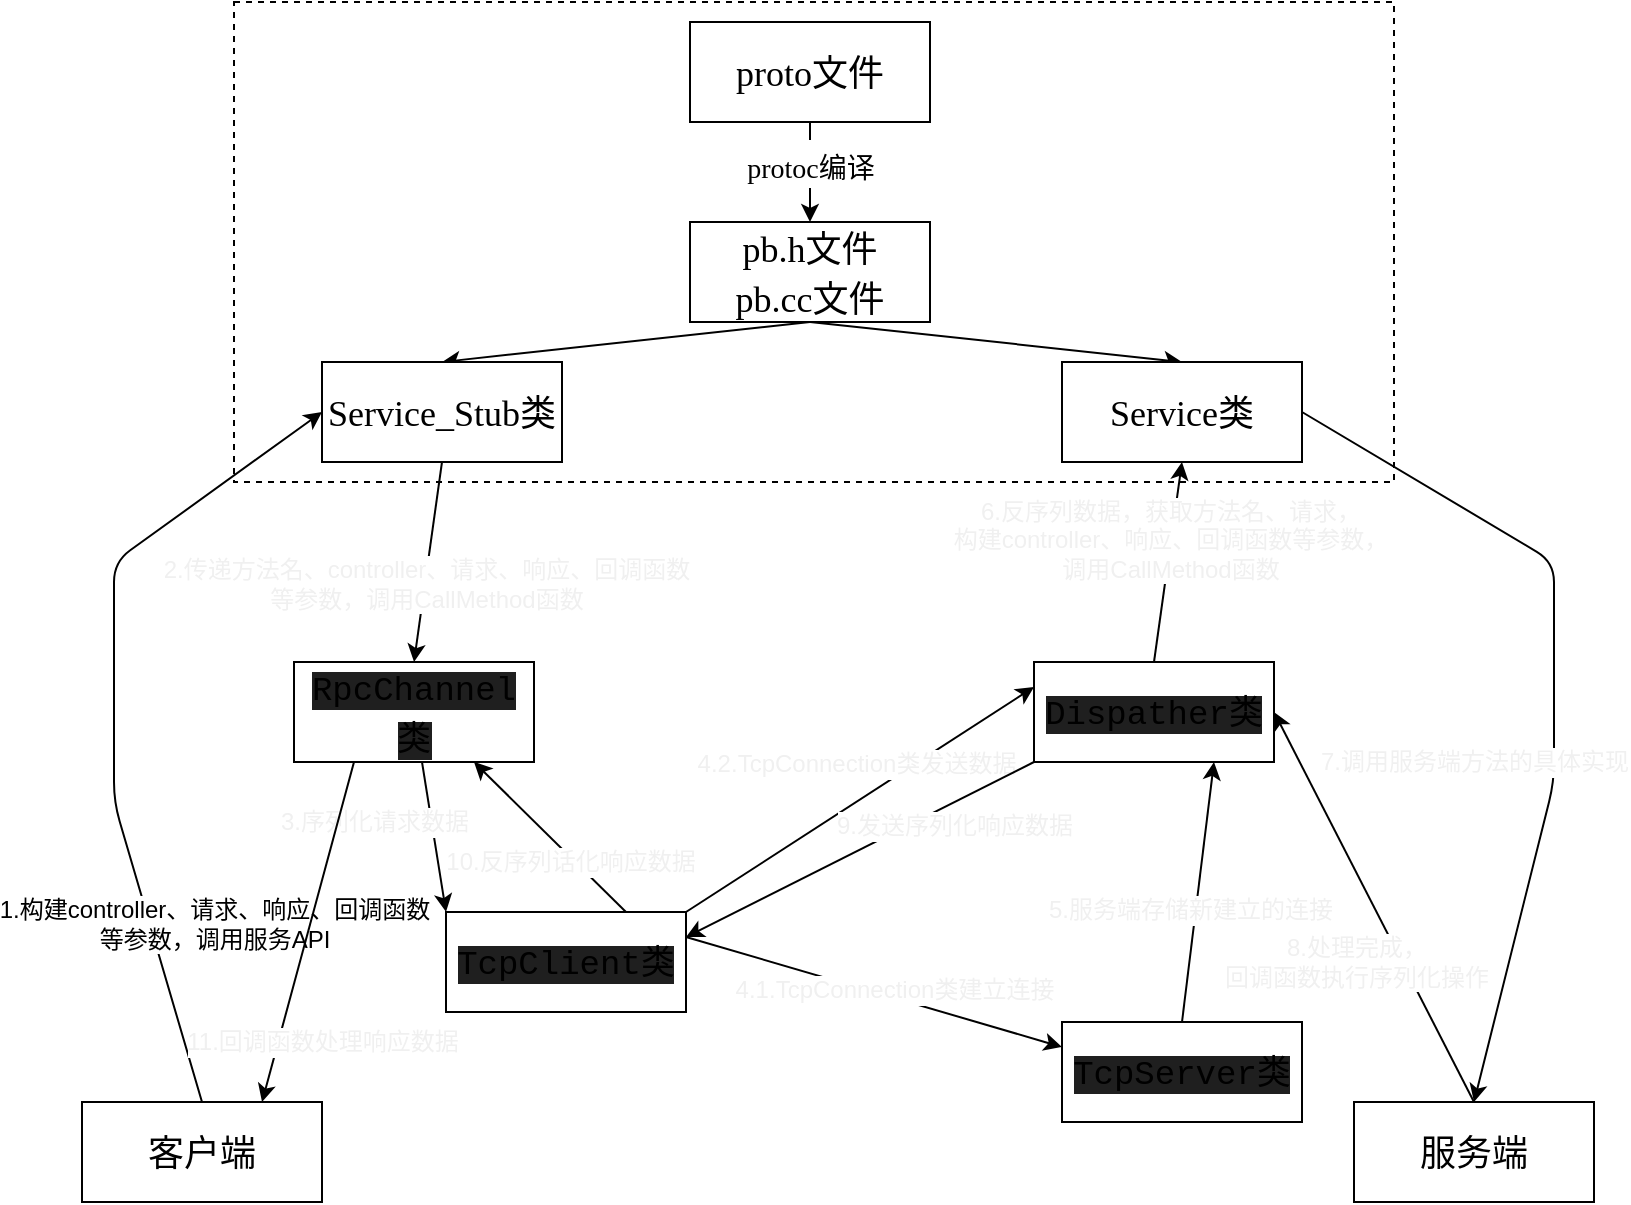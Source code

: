 <mxfile>
    <diagram id="sGY43QkBSt7u4VZnkP2N" name="第 1 页">
        <mxGraphModel dx="1073" dy="716" grid="1" gridSize="10" guides="1" tooltips="1" connect="1" arrows="1" fold="1" page="1" pageScale="1" pageWidth="827" pageHeight="1169" math="0" shadow="0">
            <root>
                <mxCell id="0"/>
                <mxCell id="1" parent="0"/>
                <mxCell id="16" value="" style="edgeStyle=none;sketch=0;hachureGap=4;jiggle=2;curveFitting=1;html=1;fontFamily=Garamond;fontSize=18;" parent="1" source="2" target="3" edge="1">
                    <mxGeometry relative="1" as="geometry"/>
                </mxCell>
                <mxCell id="2" value="&lt;font style=&quot;font-size: 18px;&quot; face=&quot;Garamond&quot;&gt;proto文件&lt;/font&gt;" style="whiteSpace=wrap;html=1;hachureGap=4;fontFamily=Architects Daughter;fontSource=https%3A%2F%2Ffonts.googleapis.com%2Fcss%3Ffamily%3DArchitects%2BDaughter;fontSize=20;" parent="1" vertex="1">
                    <mxGeometry x="348" y="90" width="120" height="50" as="geometry"/>
                </mxCell>
                <mxCell id="11" style="edgeStyle=none;sketch=0;hachureGap=4;jiggle=2;curveFitting=1;html=1;exitX=0.5;exitY=1;exitDx=0;exitDy=0;entryX=0.5;entryY=0;entryDx=0;entryDy=0;fontFamily=Garamond;fontSize=18;" parent="1" source="3" target="6" edge="1">
                    <mxGeometry relative="1" as="geometry"/>
                </mxCell>
                <mxCell id="12" style="edgeStyle=none;sketch=0;hachureGap=4;jiggle=2;curveFitting=1;html=1;exitX=0.5;exitY=1;exitDx=0;exitDy=0;entryX=0.5;entryY=0;entryDx=0;entryDy=0;fontFamily=Garamond;fontSize=18;" parent="1" source="3" target="7" edge="1">
                    <mxGeometry relative="1" as="geometry"/>
                </mxCell>
                <mxCell id="3" value="&lt;font face=&quot;Garamond&quot;&gt;&lt;font style=&quot;font-size: 18px;&quot;&gt;pb.h文件&lt;br&gt;pb.cc文件&lt;/font&gt;&lt;br&gt;&lt;/font&gt;" style="whiteSpace=wrap;html=1;hachureGap=4;fontFamily=Architects Daughter;fontSource=https%3A%2F%2Ffonts.googleapis.com%2Fcss%3Ffamily%3DArchitects%2BDaughter;fontSize=20;" parent="1" vertex="1">
                    <mxGeometry x="348" y="190" width="120" height="50" as="geometry"/>
                </mxCell>
                <mxCell id="21" style="edgeStyle=none;html=1;exitX=0.5;exitY=1;exitDx=0;exitDy=0;entryX=0.5;entryY=0;entryDx=0;entryDy=0;fontSize=12;fontColor=#F0F0F0;" edge="1" parent="1" source="6" target="20">
                    <mxGeometry relative="1" as="geometry"/>
                </mxCell>
                <mxCell id="22" value="2.传递方法名、controller、请求、响应、回调函数&lt;br&gt;等参数，调用CallMethod函数" style="edgeLabel;html=1;align=center;verticalAlign=middle;resizable=0;points=[];fontSize=12;fontColor=#F0F0F0;" vertex="1" connectable="0" parent="21">
                    <mxGeometry x="-0.38" y="-1" relative="1" as="geometry">
                        <mxPoint x="-3" y="30" as="offset"/>
                    </mxGeometry>
                </mxCell>
                <mxCell id="6" value="&lt;font style=&quot;font-size: 18px;&quot; face=&quot;Garamond&quot;&gt;Service_Stub类&lt;br&gt;&lt;/font&gt;" style="whiteSpace=wrap;html=1;hachureGap=4;fontFamily=Architects Daughter;fontSource=https%3A%2F%2Ffonts.googleapis.com%2Fcss%3Ffamily%3DArchitects%2BDaughter;fontSize=20;" parent="1" vertex="1">
                    <mxGeometry x="164" y="260" width="120" height="50" as="geometry"/>
                </mxCell>
                <mxCell id="38" style="edgeStyle=none;html=1;exitX=1;exitY=0.5;exitDx=0;exitDy=0;fontSize=12;fontColor=#F0F0F0;entryX=0.5;entryY=0;entryDx=0;entryDy=0;" edge="1" parent="1" source="7" target="37">
                    <mxGeometry relative="1" as="geometry">
                        <mxPoint x="710" y="620" as="targetPoint"/>
                        <Array as="points">
                            <mxPoint x="780" y="360"/>
                            <mxPoint x="780" y="470"/>
                        </Array>
                    </mxGeometry>
                </mxCell>
                <mxCell id="40" value="7.调用服务端方法的具体实现" style="edgeLabel;html=1;align=center;verticalAlign=middle;resizable=0;points=[];fontSize=12;fontColor=#F0F0F0;" vertex="1" connectable="0" parent="38">
                    <mxGeometry x="0.499" y="-2" relative="1" as="geometry">
                        <mxPoint x="-24" y="-67" as="offset"/>
                    </mxGeometry>
                </mxCell>
                <mxCell id="7" value="&lt;font face=&quot;Garamond&quot;&gt;&lt;span style=&quot;font-size: 18px;&quot;&gt;Service类&lt;/span&gt;&lt;/font&gt;" style="whiteSpace=wrap;html=1;hachureGap=4;fontFamily=Architects Daughter;fontSource=https%3A%2F%2Ffonts.googleapis.com%2Fcss%3Ffamily%3DArchitects%2BDaughter;fontSize=20;" parent="1" vertex="1">
                    <mxGeometry x="534" y="260" width="120" height="50" as="geometry"/>
                </mxCell>
                <mxCell id="13" value="" style="edgeStyle=none;hachureGap=4;html=1;fontFamily=Garamond;fontSize=16;endArrow=none;" parent="1" edge="1">
                    <mxGeometry relative="1" as="geometry">
                        <mxPoint x="544" y="130" as="sourcePoint"/>
                        <mxPoint x="544" y="130" as="targetPoint"/>
                    </mxGeometry>
                </mxCell>
                <mxCell id="14" value="&lt;font style=&quot;font-size: 14px;&quot;&gt;protoc编译&lt;/font&gt;" style="edgeLabel;html=1;align=center;verticalAlign=middle;resizable=0;points=[];fontSize=20;fontFamily=Garamond;" parent="13" vertex="1" connectable="0">
                    <mxGeometry x="-0.2" y="4" relative="1" as="geometry">
                        <mxPoint x="-136" y="30" as="offset"/>
                    </mxGeometry>
                </mxCell>
                <mxCell id="18" style="edgeStyle=none;html=1;exitX=0.5;exitY=0;exitDx=0;exitDy=0;entryX=0;entryY=0.5;entryDx=0;entryDy=0;" edge="1" parent="1" source="17" target="6">
                    <mxGeometry relative="1" as="geometry">
                        <mxPoint x="120" y="450" as="targetPoint"/>
                        <Array as="points">
                            <mxPoint x="60" y="480"/>
                            <mxPoint x="60" y="360"/>
                        </Array>
                    </mxGeometry>
                </mxCell>
                <mxCell id="19" value="&lt;font style=&quot;font-size: 12px;&quot;&gt;1.构建controller、请求、响应、回调函数&lt;br&gt;等参数，调用服务API&lt;/font&gt;" style="edgeLabel;html=1;align=center;verticalAlign=middle;resizable=0;points=[];" vertex="1" connectable="0" parent="18">
                    <mxGeometry x="-0.162" y="1" relative="1" as="geometry">
                        <mxPoint x="51" y="74" as="offset"/>
                    </mxGeometry>
                </mxCell>
                <mxCell id="17" value="&lt;font face=&quot;Garamond&quot;&gt;&lt;span style=&quot;font-size: 18px;&quot;&gt;客户端&lt;/span&gt;&lt;/font&gt;" style="whiteSpace=wrap;html=1;hachureGap=4;fontFamily=Architects Daughter;fontSource=https%3A%2F%2Ffonts.googleapis.com%2Fcss%3Ffamily%3DArchitects%2BDaughter;fontSize=20;" vertex="1" parent="1">
                    <mxGeometry x="44" y="630" width="120" height="50" as="geometry"/>
                </mxCell>
                <mxCell id="27" style="edgeStyle=none;html=1;entryX=0;entryY=0;entryDx=0;entryDy=0;fontSize=12;fontColor=#F0F0F0;" edge="1" parent="1" source="20" target="24">
                    <mxGeometry relative="1" as="geometry"/>
                </mxCell>
                <mxCell id="28" value="3.序列化请求数据" style="edgeLabel;html=1;align=center;verticalAlign=middle;resizable=0;points=[];fontSize=12;fontColor=#F0F0F0;" vertex="1" connectable="0" parent="27">
                    <mxGeometry x="-0.383" y="1" relative="1" as="geometry">
                        <mxPoint x="-29" y="7" as="offset"/>
                    </mxGeometry>
                </mxCell>
                <mxCell id="51" style="edgeStyle=none;html=1;exitX=0.25;exitY=1;exitDx=0;exitDy=0;entryX=0.75;entryY=0;entryDx=0;entryDy=0;fontSize=12;fontColor=#F0F0F0;" edge="1" parent="1" source="20" target="17">
                    <mxGeometry relative="1" as="geometry"/>
                </mxCell>
                <mxCell id="52" value="11.回调函数处理响应数据" style="edgeLabel;html=1;align=center;verticalAlign=middle;resizable=0;points=[];fontSize=12;fontColor=#F0F0F0;" vertex="1" connectable="0" parent="51">
                    <mxGeometry x="0.564" relative="1" as="geometry">
                        <mxPoint x="20" y="7" as="offset"/>
                    </mxGeometry>
                </mxCell>
                <mxCell id="20" value="&lt;span style=&quot;background-color: rgb(31, 31, 31); font-family: Consolas, &amp;quot;Courier New&amp;quot;, monospace; font-size: 17px;&quot;&gt;RpcChannel类&lt;/span&gt;" style="whiteSpace=wrap;html=1;hachureGap=4;fontFamily=Architects Daughter;fontSource=https%3A%2F%2Ffonts.googleapis.com%2Fcss%3Ffamily%3DArchitects%2BDaughter;fontSize=20;" vertex="1" parent="1">
                    <mxGeometry x="150" y="410" width="120" height="50" as="geometry"/>
                </mxCell>
                <mxCell id="29" style="edgeStyle=none;html=1;exitX=1;exitY=0.25;exitDx=0;exitDy=0;entryX=0;entryY=0.25;entryDx=0;entryDy=0;fontSize=12;fontColor=#F0F0F0;" edge="1" parent="1" source="24" target="26">
                    <mxGeometry relative="1" as="geometry"/>
                </mxCell>
                <mxCell id="30" value="4.1.TcpConnection类建立连接" style="edgeLabel;html=1;align=center;verticalAlign=middle;resizable=0;points=[];fontSize=12;fontColor=#F0F0F0;" vertex="1" connectable="0" parent="29">
                    <mxGeometry x="-0.423" y="-1" relative="1" as="geometry">
                        <mxPoint x="50" y="9" as="offset"/>
                    </mxGeometry>
                </mxCell>
                <mxCell id="43" style="edgeStyle=none;html=1;exitX=1;exitY=0;exitDx=0;exitDy=0;entryX=0;entryY=0.25;entryDx=0;entryDy=0;fontSize=12;fontColor=#F0F0F0;" edge="1" parent="1" source="24" target="31">
                    <mxGeometry relative="1" as="geometry"/>
                </mxCell>
                <mxCell id="45" value="4.2.TcpConnection类发送数据" style="edgeLabel;html=1;align=center;verticalAlign=middle;resizable=0;points=[];fontSize=12;fontColor=#F0F0F0;" vertex="1" connectable="0" parent="43">
                    <mxGeometry x="0.184" y="-1" relative="1" as="geometry">
                        <mxPoint x="-19" y="-9" as="offset"/>
                    </mxGeometry>
                </mxCell>
                <mxCell id="49" style="edgeStyle=none;html=1;exitX=0.75;exitY=0;exitDx=0;exitDy=0;entryX=0.75;entryY=1;entryDx=0;entryDy=0;fontSize=12;fontColor=#F0F0F0;" edge="1" parent="1" source="24" target="20">
                    <mxGeometry relative="1" as="geometry"/>
                </mxCell>
                <mxCell id="50" value="10.反序列话化响应数据" style="edgeLabel;html=1;align=center;verticalAlign=middle;resizable=0;points=[];fontSize=12;fontColor=#F0F0F0;" vertex="1" connectable="0" parent="49">
                    <mxGeometry x="-0.289" y="2" relative="1" as="geometry">
                        <mxPoint as="offset"/>
                    </mxGeometry>
                </mxCell>
                <mxCell id="24" value="&lt;span style=&quot;background-color: rgb(31, 31, 31); font-family: Consolas, &amp;quot;Courier New&amp;quot;, monospace; font-size: 17px;&quot;&gt;TcpClient类&lt;/span&gt;" style="whiteSpace=wrap;html=1;hachureGap=4;fontFamily=Architects Daughter;fontSource=https%3A%2F%2Ffonts.googleapis.com%2Fcss%3Ffamily%3DArchitects%2BDaughter;fontSize=20;" vertex="1" parent="1">
                    <mxGeometry x="226" y="535" width="120" height="50" as="geometry"/>
                </mxCell>
                <mxCell id="32" style="edgeStyle=none;html=1;exitX=0.5;exitY=0;exitDx=0;exitDy=0;entryX=0.75;entryY=1;entryDx=0;entryDy=0;fontSize=12;fontColor=#F0F0F0;" edge="1" parent="1" source="26" target="31">
                    <mxGeometry relative="1" as="geometry"/>
                </mxCell>
                <mxCell id="33" value="5.服务端存储新建立的连接" style="edgeLabel;html=1;align=center;verticalAlign=middle;resizable=0;points=[];fontSize=12;fontColor=#F0F0F0;" vertex="1" connectable="0" parent="32">
                    <mxGeometry x="-0.134" y="3" relative="1" as="geometry">
                        <mxPoint as="offset"/>
                    </mxGeometry>
                </mxCell>
                <mxCell id="26" value="&lt;span style=&quot;background-color: rgb(31, 31, 31); font-family: Consolas, &amp;quot;Courier New&amp;quot;, monospace; font-size: 17px;&quot;&gt;TcpServer类&lt;br&gt;&lt;/span&gt;" style="whiteSpace=wrap;html=1;hachureGap=4;fontFamily=Architects Daughter;fontSource=https%3A%2F%2Ffonts.googleapis.com%2Fcss%3Ffamily%3DArchitects%2BDaughter;fontSize=20;" vertex="1" parent="1">
                    <mxGeometry x="534" y="590" width="120" height="50" as="geometry"/>
                </mxCell>
                <mxCell id="34" style="edgeStyle=none;html=1;exitX=0.5;exitY=0;exitDx=0;exitDy=0;entryX=0.5;entryY=1;entryDx=0;entryDy=0;fontSize=12;fontColor=#F0F0F0;" edge="1" parent="1" source="31" target="7">
                    <mxGeometry relative="1" as="geometry"/>
                </mxCell>
                <mxCell id="35" value="6.反序列数据，获取方法名、请求，&lt;br&gt;构建controller、响应、回调函数等参数，&lt;br&gt;调用CallMethod函数" style="edgeLabel;html=1;align=center;verticalAlign=middle;resizable=0;points=[];fontSize=12;fontColor=#F0F0F0;" vertex="1" connectable="0" parent="34">
                    <mxGeometry x="0.221" y="1" relative="1" as="geometry">
                        <mxPoint as="offset"/>
                    </mxGeometry>
                </mxCell>
                <mxCell id="46" style="edgeStyle=none;html=1;exitX=0;exitY=1;exitDx=0;exitDy=0;entryX=1;entryY=0.25;entryDx=0;entryDy=0;fontSize=12;fontColor=#F0F0F0;" edge="1" parent="1" source="31" target="24">
                    <mxGeometry relative="1" as="geometry"/>
                </mxCell>
                <mxCell id="47" value="9." style="edgeLabel;html=1;align=center;verticalAlign=middle;resizable=0;points=[];fontSize=12;fontColor=#F0F0F0;" vertex="1" connectable="0" parent="46">
                    <mxGeometry x="-0.215" y="-2" relative="1" as="geometry">
                        <mxPoint as="offset"/>
                    </mxGeometry>
                </mxCell>
                <mxCell id="48" value="9.发送序列化响应数据" style="edgeLabel;html=1;align=center;verticalAlign=middle;resizable=0;points=[];fontSize=12;fontColor=#F0F0F0;" vertex="1" connectable="0" parent="46">
                    <mxGeometry x="-0.272" relative="1" as="geometry">
                        <mxPoint x="23" as="offset"/>
                    </mxGeometry>
                </mxCell>
                <mxCell id="31" value="&lt;span style=&quot;background-color: rgb(31, 31, 31); font-family: Consolas, &amp;quot;Courier New&amp;quot;, monospace; font-size: 17px;&quot;&gt;Dispather类&lt;/span&gt;" style="whiteSpace=wrap;html=1;hachureGap=4;fontFamily=Architects Daughter;fontSource=https%3A%2F%2Ffonts.googleapis.com%2Fcss%3Ffamily%3DArchitects%2BDaughter;fontSize=20;" vertex="1" parent="1">
                    <mxGeometry x="520" y="410" width="120" height="50" as="geometry"/>
                </mxCell>
                <mxCell id="41" style="edgeStyle=none;html=1;exitX=0.5;exitY=0;exitDx=0;exitDy=0;entryX=1;entryY=0.5;entryDx=0;entryDy=0;fontSize=12;fontColor=#F0F0F0;" edge="1" parent="1" source="37" target="31">
                    <mxGeometry relative="1" as="geometry"/>
                </mxCell>
                <mxCell id="42" value="8.处理完成，&lt;br&gt;回调函数执行序列化操作" style="edgeLabel;html=1;align=center;verticalAlign=middle;resizable=0;points=[];fontSize=12;fontColor=#F0F0F0;" vertex="1" connectable="0" parent="41">
                    <mxGeometry x="-0.211" relative="1" as="geometry">
                        <mxPoint x="-20" y="7" as="offset"/>
                    </mxGeometry>
                </mxCell>
                <mxCell id="37" value="&lt;font face=&quot;Garamond&quot;&gt;&lt;span style=&quot;font-size: 18px;&quot;&gt;服务端&lt;/span&gt;&lt;/font&gt;" style="whiteSpace=wrap;html=1;hachureGap=4;fontFamily=Architects Daughter;fontSource=https%3A%2F%2Ffonts.googleapis.com%2Fcss%3Ffamily%3DArchitects%2BDaughter;fontSize=20;" vertex="1" parent="1">
                    <mxGeometry x="680" y="630" width="120" height="50" as="geometry"/>
                </mxCell>
                <mxCell id="53" value="" style="rounded=0;whiteSpace=wrap;html=1;fontSize=12;fontColor=#F0F0F0;fillColor=none;dashed=1;" vertex="1" parent="1">
                    <mxGeometry x="120" y="80" width="580" height="240" as="geometry"/>
                </mxCell>
            </root>
        </mxGraphModel>
    </diagram>
</mxfile>